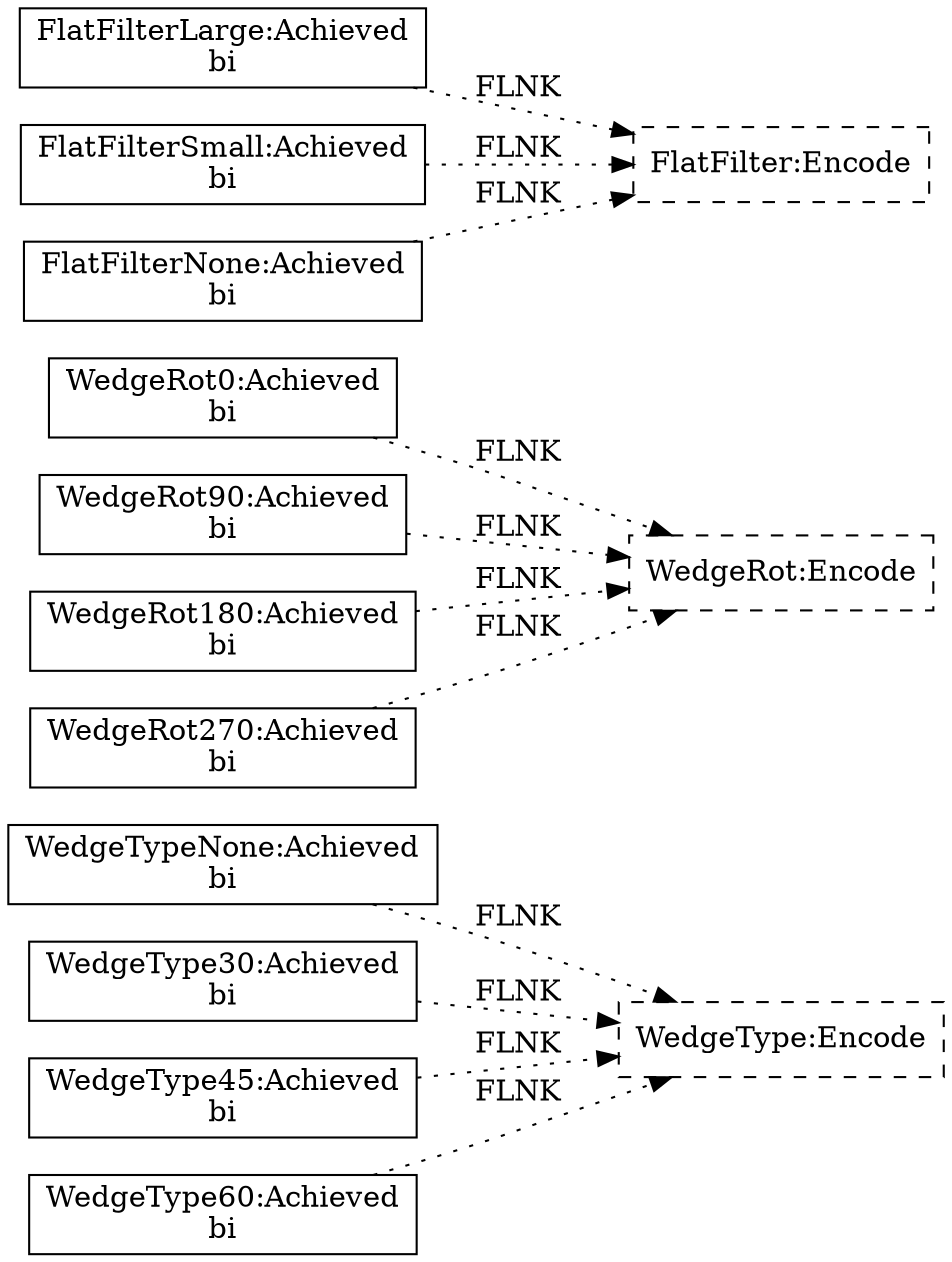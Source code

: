 digraph fw_motion_achieved_subs {
  rankdir=LR;

  "WedgeTypeNone:Achieved" [ shape=box, label="WedgeTypeNone:Achieved\nbi" ]
  "WedgeTypeNone:Achieved" -> "WedgeType:Encode" [ label="FLNK  ", style="dotted" ]
  "WedgeType30:Achieved" [ shape=box, label="WedgeType30:Achieved\nbi" ]
  "WedgeType30:Achieved" -> "WedgeType:Encode" [ label="FLNK  ", style="dotted" ]
  "WedgeType45:Achieved" [ shape=box, label="WedgeType45:Achieved\nbi" ]
  "WedgeType45:Achieved" -> "WedgeType:Encode" [ label="FLNK  ", style="dotted" ]
  "WedgeType60:Achieved" [ shape=box, label="WedgeType60:Achieved\nbi" ]
  "WedgeType60:Achieved" -> "WedgeType:Encode" [ label="FLNK  ", style="dotted" ]
  "WedgeRot0:Achieved" [ shape=box, label="WedgeRot0:Achieved\nbi" ]
  "WedgeRot0:Achieved" -> "WedgeRot:Encode" [ label="FLNK  ", style="dotted" ]
  "WedgeRot90:Achieved" [ shape=box, label="WedgeRot90:Achieved\nbi" ]
  "WedgeRot90:Achieved" -> "WedgeRot:Encode" [ label="FLNK  ", style="dotted" ]
  "WedgeRot180:Achieved" [ shape=box, label="WedgeRot180:Achieved\nbi" ]
  "WedgeRot180:Achieved" -> "WedgeRot:Encode" [ label="FLNK  ", style="dotted" ]
  "WedgeRot270:Achieved" [ shape=box, label="WedgeRot270:Achieved\nbi" ]
  "WedgeRot270:Achieved" -> "WedgeRot:Encode" [ label="FLNK  ", style="dotted" ]
  "FlatFilterLarge:Achieved" [ shape=box, label="FlatFilterLarge:Achieved\nbi" ]
  "FlatFilterLarge:Achieved" -> "FlatFilter:Encode" [ label="FLNK  ", style="dotted" ]
  "FlatFilterSmall:Achieved" [ shape=box, label="FlatFilterSmall:Achieved\nbi" ]
  "FlatFilterSmall:Achieved" -> "FlatFilter:Encode" [ label="FLNK  ", style="dotted" ]
  "FlatFilterNone:Achieved" [ shape=box, label="FlatFilterNone:Achieved\nbi" ]
  "FlatFilterNone:Achieved" -> "FlatFilter:Encode" [ label="FLNK  ", style="dotted" ]
  "WedgeType:Encode" [ shape=box, style=dashed ]
  "FlatFilter:Encode" [ shape=box, style=dashed ]
  "WedgeRot:Encode" [ shape=box, style=dashed ]

}
